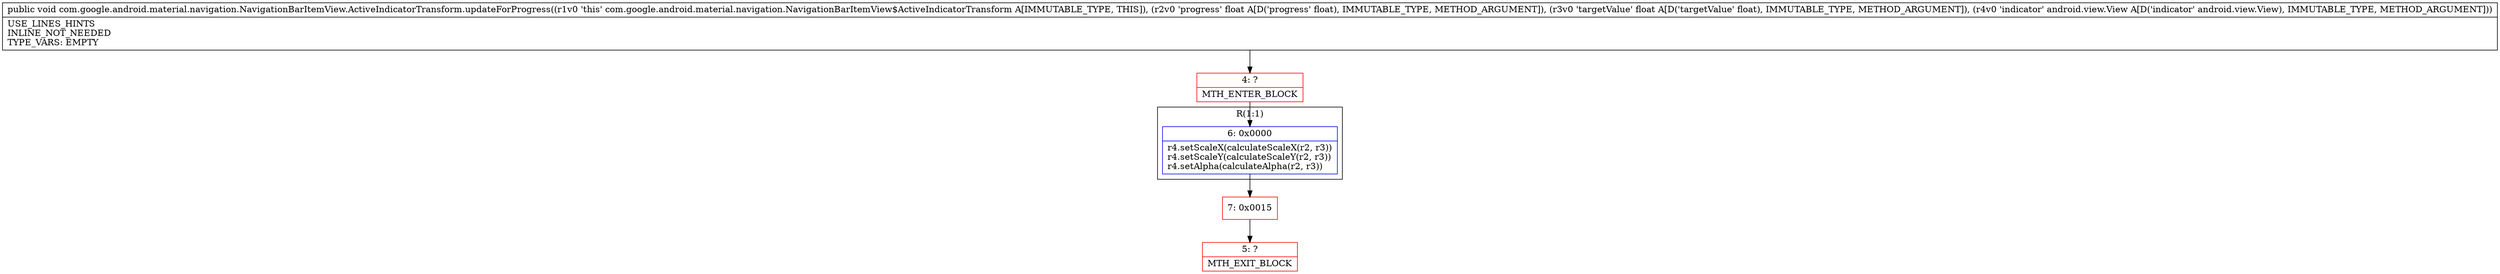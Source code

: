 digraph "CFG forcom.google.android.material.navigation.NavigationBarItemView.ActiveIndicatorTransform.updateForProgress(FFLandroid\/view\/View;)V" {
subgraph cluster_Region_218137128 {
label = "R(1:1)";
node [shape=record,color=blue];
Node_6 [shape=record,label="{6\:\ 0x0000|r4.setScaleX(calculateScaleX(r2, r3))\lr4.setScaleY(calculateScaleY(r2, r3))\lr4.setAlpha(calculateAlpha(r2, r3))\l}"];
}
Node_4 [shape=record,color=red,label="{4\:\ ?|MTH_ENTER_BLOCK\l}"];
Node_7 [shape=record,color=red,label="{7\:\ 0x0015}"];
Node_5 [shape=record,color=red,label="{5\:\ ?|MTH_EXIT_BLOCK\l}"];
MethodNode[shape=record,label="{public void com.google.android.material.navigation.NavigationBarItemView.ActiveIndicatorTransform.updateForProgress((r1v0 'this' com.google.android.material.navigation.NavigationBarItemView$ActiveIndicatorTransform A[IMMUTABLE_TYPE, THIS]), (r2v0 'progress' float A[D('progress' float), IMMUTABLE_TYPE, METHOD_ARGUMENT]), (r3v0 'targetValue' float A[D('targetValue' float), IMMUTABLE_TYPE, METHOD_ARGUMENT]), (r4v0 'indicator' android.view.View A[D('indicator' android.view.View), IMMUTABLE_TYPE, METHOD_ARGUMENT]))  | USE_LINES_HINTS\lINLINE_NOT_NEEDED\lTYPE_VARS: EMPTY\l}"];
MethodNode -> Node_4;Node_6 -> Node_7;
Node_4 -> Node_6;
Node_7 -> Node_5;
}

